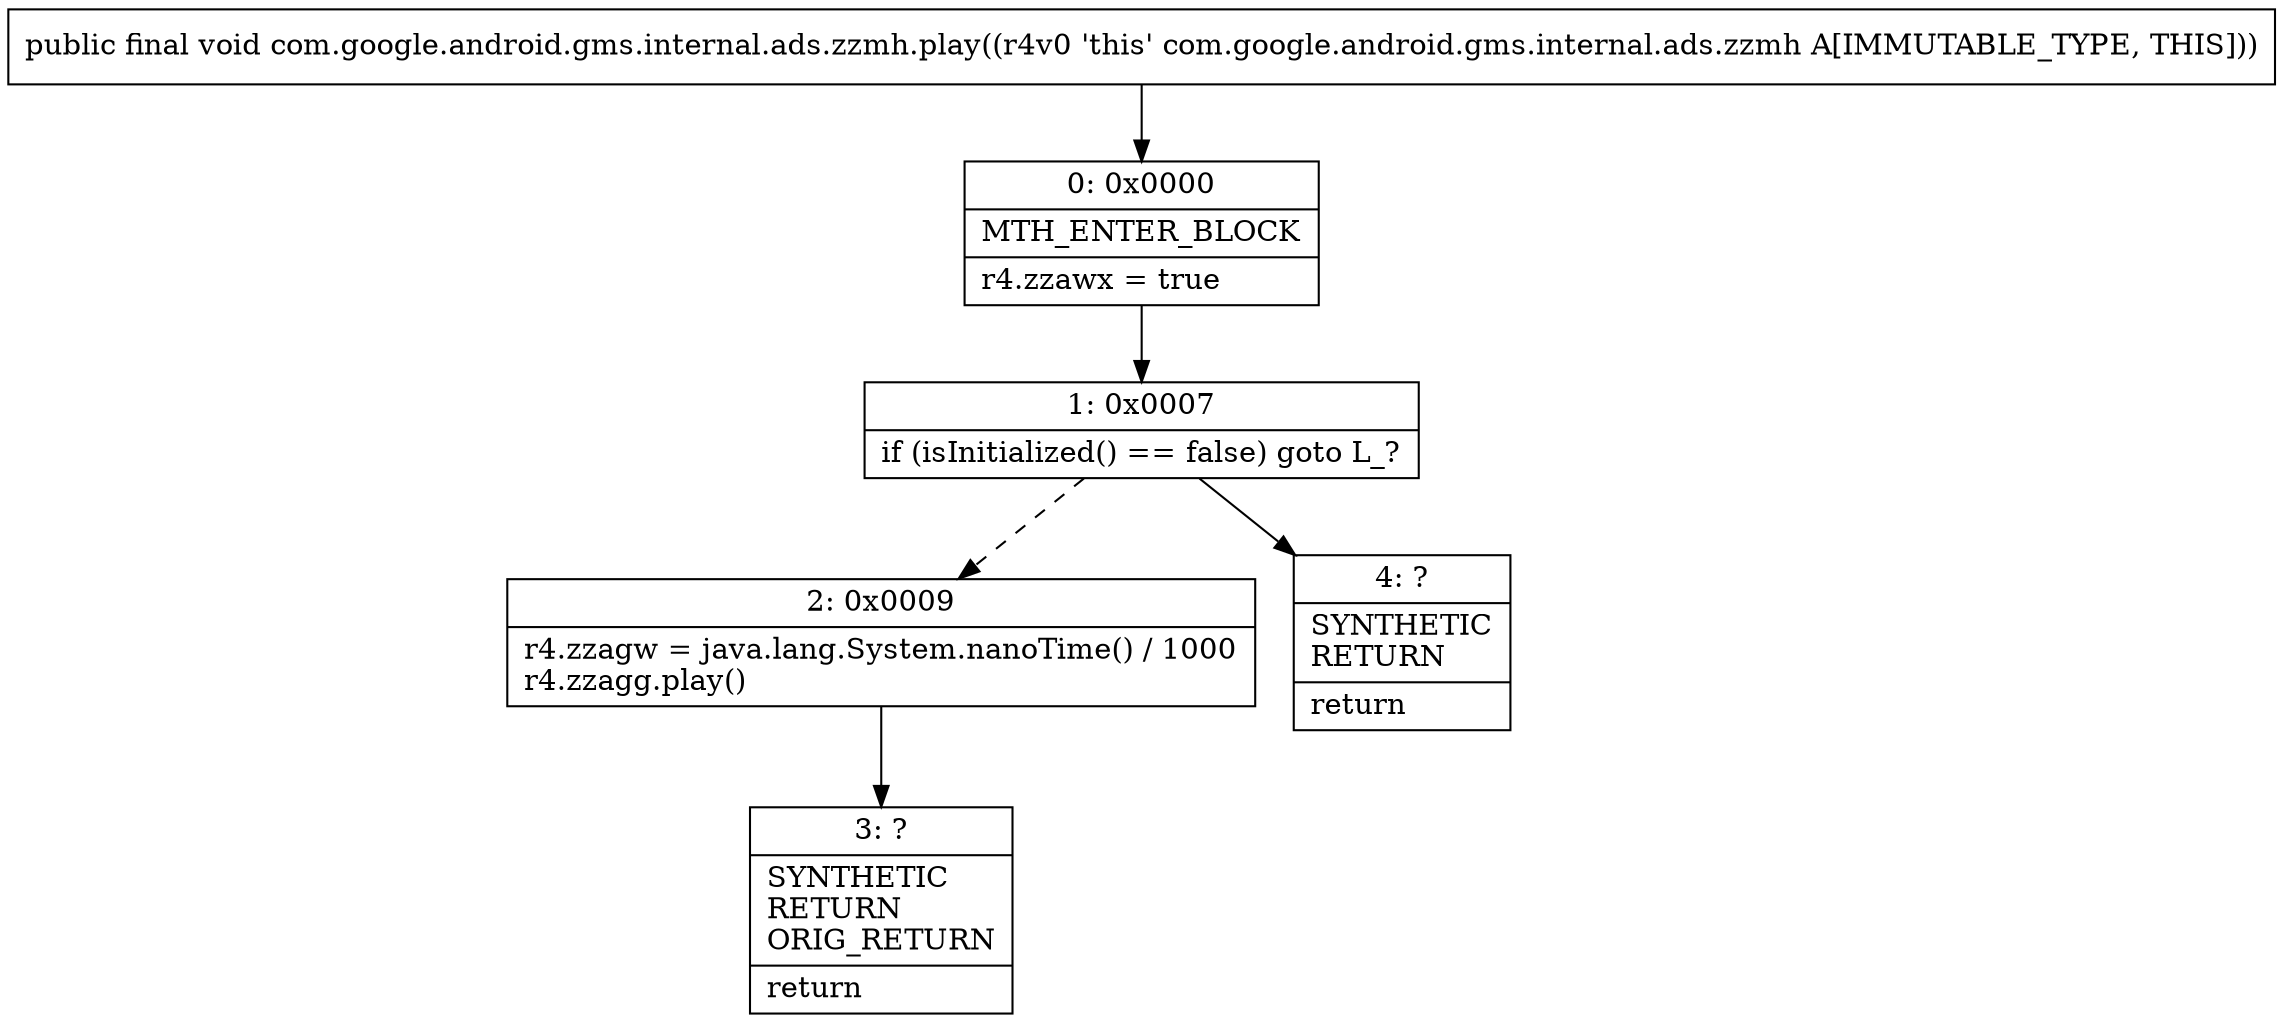 digraph "CFG forcom.google.android.gms.internal.ads.zzmh.play()V" {
Node_0 [shape=record,label="{0\:\ 0x0000|MTH_ENTER_BLOCK\l|r4.zzawx = true\l}"];
Node_1 [shape=record,label="{1\:\ 0x0007|if (isInitialized() == false) goto L_?\l}"];
Node_2 [shape=record,label="{2\:\ 0x0009|r4.zzagw = java.lang.System.nanoTime() \/ 1000\lr4.zzagg.play()\l}"];
Node_3 [shape=record,label="{3\:\ ?|SYNTHETIC\lRETURN\lORIG_RETURN\l|return\l}"];
Node_4 [shape=record,label="{4\:\ ?|SYNTHETIC\lRETURN\l|return\l}"];
MethodNode[shape=record,label="{public final void com.google.android.gms.internal.ads.zzmh.play((r4v0 'this' com.google.android.gms.internal.ads.zzmh A[IMMUTABLE_TYPE, THIS])) }"];
MethodNode -> Node_0;
Node_0 -> Node_1;
Node_1 -> Node_2[style=dashed];
Node_1 -> Node_4;
Node_2 -> Node_3;
}

